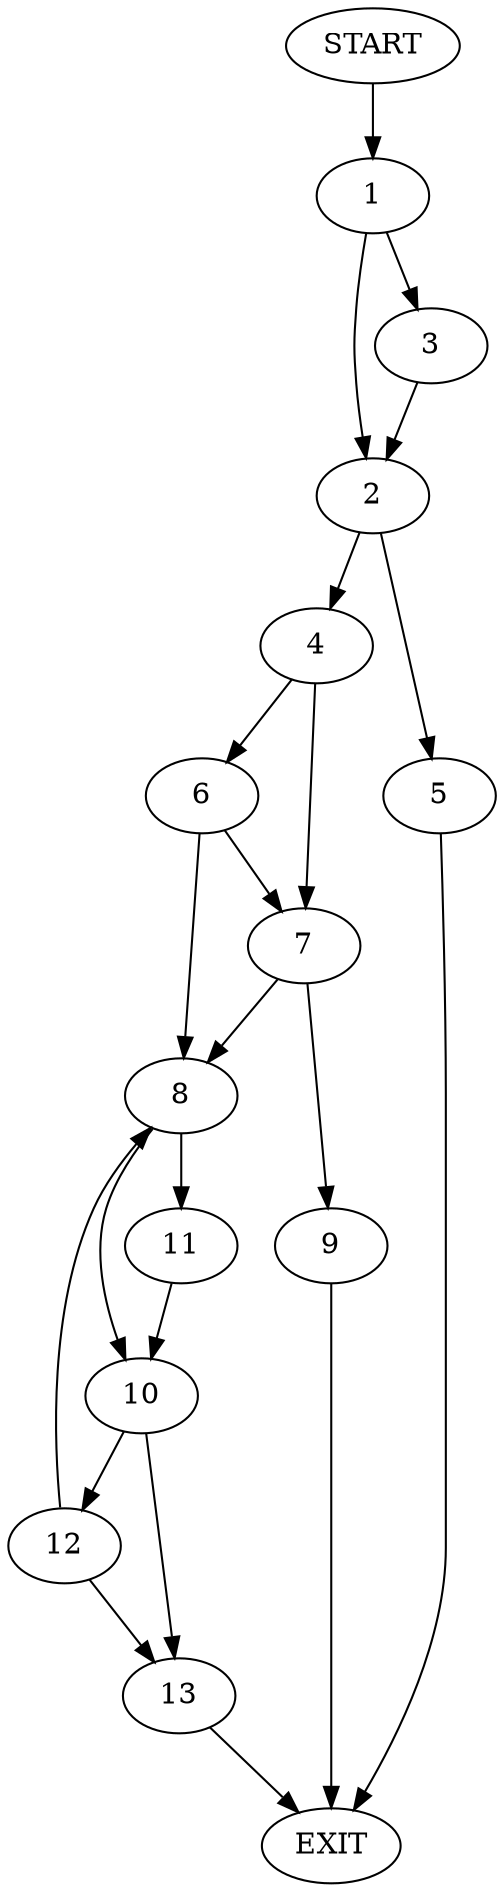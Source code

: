 digraph {
0 [label="START"]
14 [label="EXIT"]
0 -> 1
1 -> 2
1 -> 3
2 -> 4
2 -> 5
3 -> 2
5 -> 14
4 -> 6
4 -> 7
7 -> 8
7 -> 9
6 -> 7
6 -> 8
8 -> 10
8 -> 11
9 -> 14
10 -> 12
10 -> 13
11 -> 10
12 -> 13
12 -> 8
13 -> 14
}
